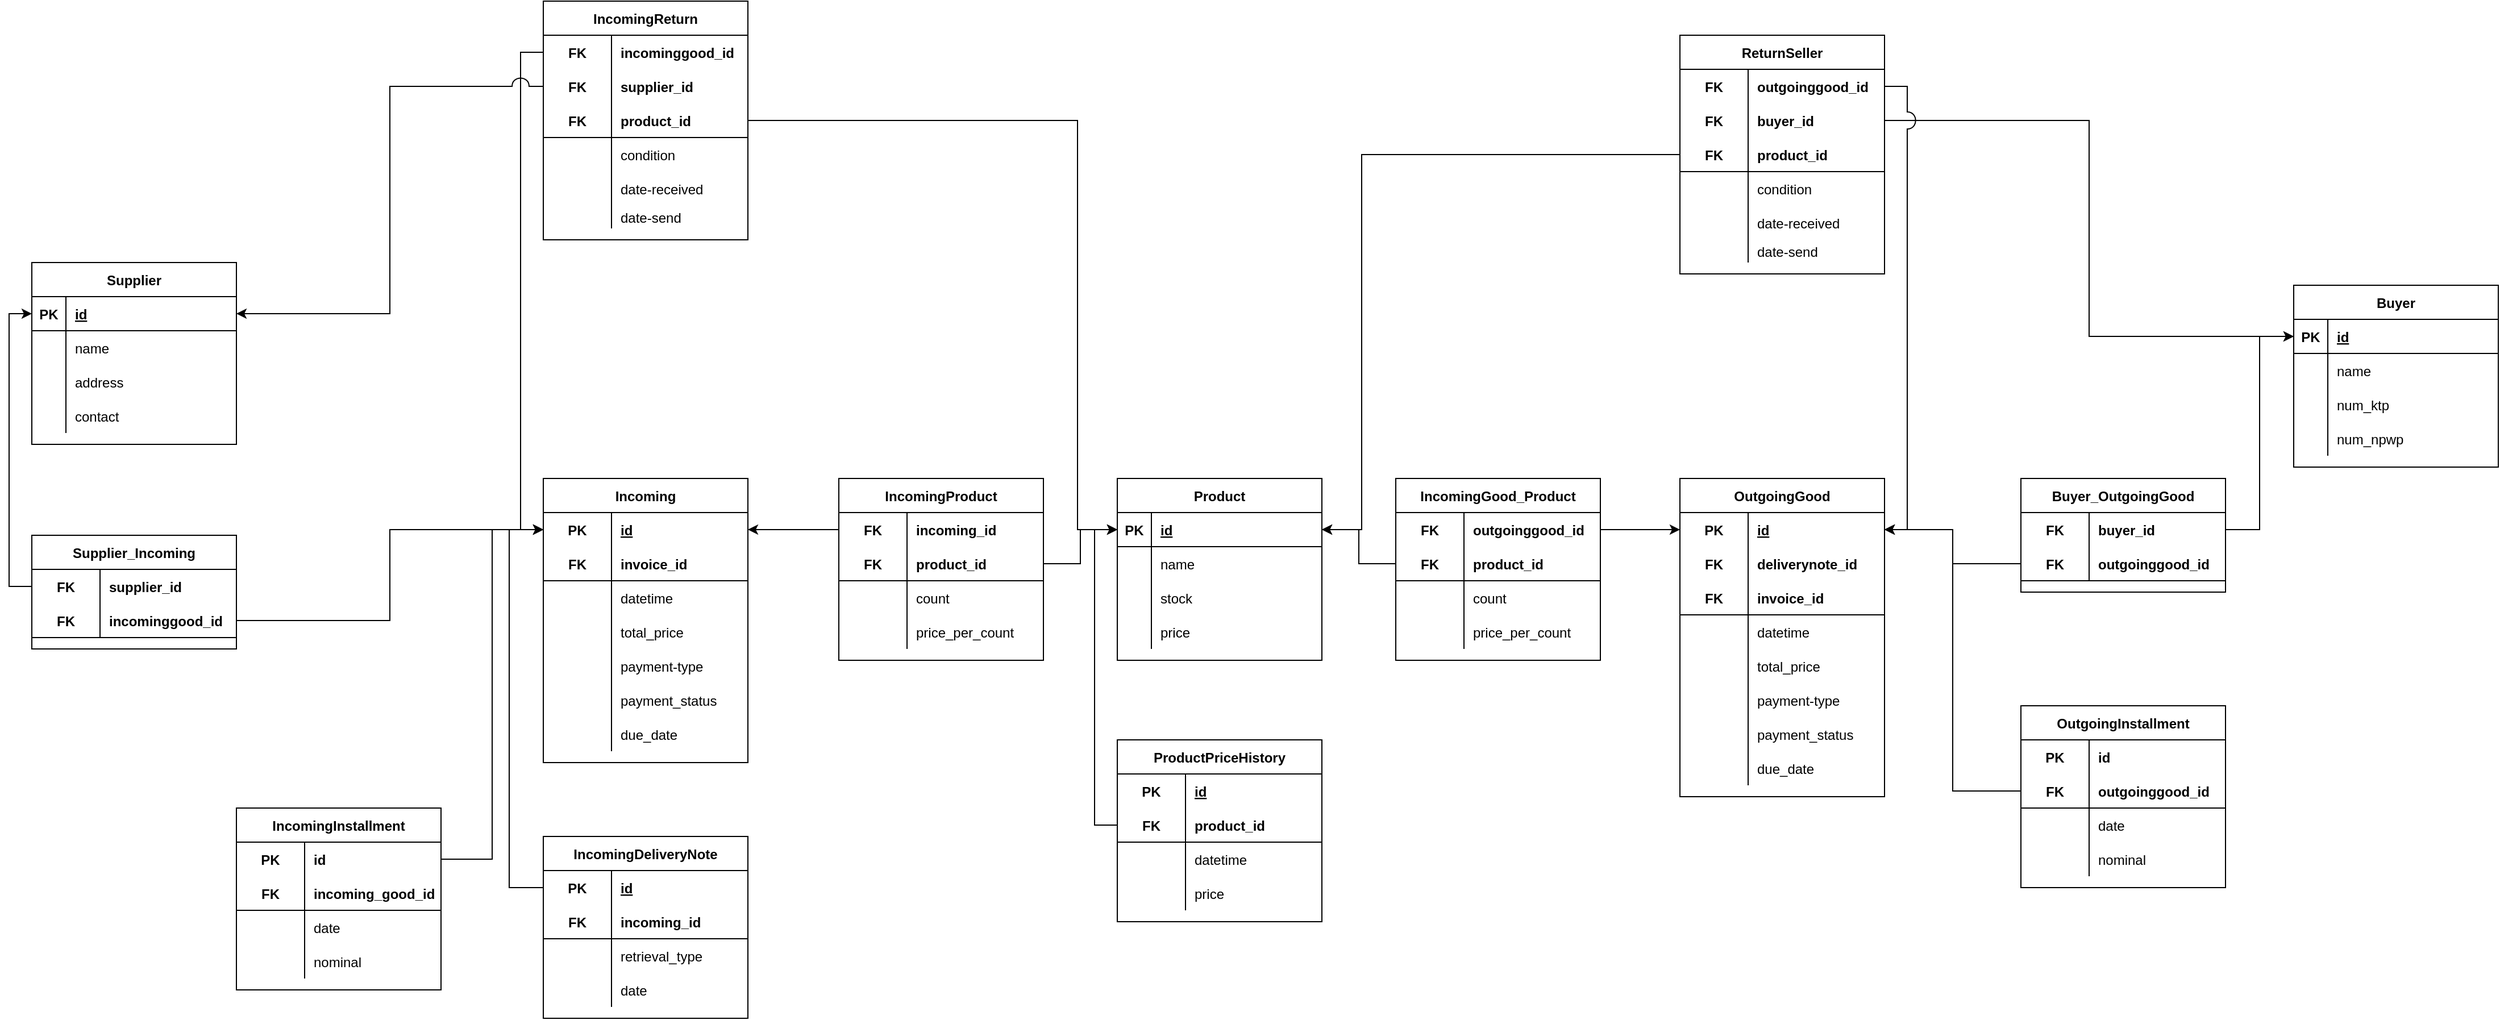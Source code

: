 <mxfile version="14.5.1" type="device"><diagram id="TPTnVczX9svEDIPojCgB" name="Page-1"><mxGraphModel dx="2055" dy="1844" grid="1" gridSize="10" guides="1" tooltips="1" connect="1" arrows="1" fold="1" page="1" pageScale="1" pageWidth="850" pageHeight="1100" math="0" shadow="0"><root><mxCell id="0"/><mxCell id="1" parent="0"/><mxCell id="kRLRXWzVaualntey1gEg-1" value="Product" style="shape=table;startSize=30;container=1;collapsible=1;childLayout=tableLayout;fixedRows=1;rowLines=0;fontStyle=1;align=center;resizeLast=1;" parent="1" vertex="1"><mxGeometry x="335" y="280" width="180" height="160" as="geometry"/></mxCell><mxCell id="kRLRXWzVaualntey1gEg-2" value="" style="shape=partialRectangle;collapsible=0;dropTarget=0;pointerEvents=0;fillColor=none;top=0;left=0;bottom=1;right=0;points=[[0,0.5],[1,0.5]];portConstraint=eastwest;" parent="kRLRXWzVaualntey1gEg-1" vertex="1"><mxGeometry y="30" width="180" height="30" as="geometry"/></mxCell><mxCell id="kRLRXWzVaualntey1gEg-3" value="PK" style="shape=partialRectangle;connectable=0;fillColor=none;top=0;left=0;bottom=0;right=0;fontStyle=1;overflow=hidden;" parent="kRLRXWzVaualntey1gEg-2" vertex="1"><mxGeometry width="30" height="30" as="geometry"/></mxCell><mxCell id="kRLRXWzVaualntey1gEg-4" value="id" style="shape=partialRectangle;connectable=0;fillColor=none;top=0;left=0;bottom=0;right=0;align=left;spacingLeft=6;fontStyle=5;overflow=hidden;" parent="kRLRXWzVaualntey1gEg-2" vertex="1"><mxGeometry x="30" width="150" height="30" as="geometry"/></mxCell><mxCell id="kRLRXWzVaualntey1gEg-5" value="" style="shape=partialRectangle;collapsible=0;dropTarget=0;pointerEvents=0;fillColor=none;top=0;left=0;bottom=0;right=0;points=[[0,0.5],[1,0.5]];portConstraint=eastwest;" parent="kRLRXWzVaualntey1gEg-1" vertex="1"><mxGeometry y="60" width="180" height="30" as="geometry"/></mxCell><mxCell id="kRLRXWzVaualntey1gEg-6" value="" style="shape=partialRectangle;connectable=0;fillColor=none;top=0;left=0;bottom=0;right=0;editable=1;overflow=hidden;" parent="kRLRXWzVaualntey1gEg-5" vertex="1"><mxGeometry width="30" height="30" as="geometry"/></mxCell><mxCell id="kRLRXWzVaualntey1gEg-7" value="name" style="shape=partialRectangle;connectable=0;fillColor=none;top=0;left=0;bottom=0;right=0;align=left;spacingLeft=6;overflow=hidden;" parent="kRLRXWzVaualntey1gEg-5" vertex="1"><mxGeometry x="30" width="150" height="30" as="geometry"/></mxCell><mxCell id="kRLRXWzVaualntey1gEg-8" value="" style="shape=partialRectangle;collapsible=0;dropTarget=0;pointerEvents=0;fillColor=none;top=0;left=0;bottom=0;right=0;points=[[0,0.5],[1,0.5]];portConstraint=eastwest;" parent="kRLRXWzVaualntey1gEg-1" vertex="1"><mxGeometry y="90" width="180" height="30" as="geometry"/></mxCell><mxCell id="kRLRXWzVaualntey1gEg-9" value="" style="shape=partialRectangle;connectable=0;fillColor=none;top=0;left=0;bottom=0;right=0;editable=1;overflow=hidden;" parent="kRLRXWzVaualntey1gEg-8" vertex="1"><mxGeometry width="30" height="30" as="geometry"/></mxCell><mxCell id="kRLRXWzVaualntey1gEg-10" value="stock" style="shape=partialRectangle;connectable=0;fillColor=none;top=0;left=0;bottom=0;right=0;align=left;spacingLeft=6;overflow=hidden;" parent="kRLRXWzVaualntey1gEg-8" vertex="1"><mxGeometry x="30" width="150" height="30" as="geometry"/></mxCell><mxCell id="kRLRXWzVaualntey1gEg-11" value="" style="shape=partialRectangle;collapsible=0;dropTarget=0;pointerEvents=0;fillColor=none;top=0;left=0;bottom=0;right=0;points=[[0,0.5],[1,0.5]];portConstraint=eastwest;" parent="kRLRXWzVaualntey1gEg-1" vertex="1"><mxGeometry y="120" width="180" height="30" as="geometry"/></mxCell><mxCell id="kRLRXWzVaualntey1gEg-12" value="" style="shape=partialRectangle;connectable=0;fillColor=none;top=0;left=0;bottom=0;right=0;editable=1;overflow=hidden;" parent="kRLRXWzVaualntey1gEg-11" vertex="1"><mxGeometry width="30" height="30" as="geometry"/></mxCell><mxCell id="kRLRXWzVaualntey1gEg-13" value="price" style="shape=partialRectangle;connectable=0;fillColor=none;top=0;left=0;bottom=0;right=0;align=left;spacingLeft=6;overflow=hidden;" parent="kRLRXWzVaualntey1gEg-11" vertex="1"><mxGeometry x="30" width="150" height="30" as="geometry"/></mxCell><mxCell id="kRLRXWzVaualntey1gEg-79" value="Incoming" style="shape=table;startSize=30;container=1;collapsible=1;childLayout=tableLayout;fixedRows=1;rowLines=0;fontStyle=1;align=center;resizeLast=1;" parent="1" vertex="1"><mxGeometry x="-170" y="280" width="180" height="250" as="geometry"/></mxCell><mxCell id="kRLRXWzVaualntey1gEg-80" value="" style="shape=partialRectangle;collapsible=0;dropTarget=0;pointerEvents=0;fillColor=none;top=0;left=0;bottom=0;right=0;points=[[0,0.5],[1,0.5]];portConstraint=eastwest;" parent="kRLRXWzVaualntey1gEg-79" vertex="1"><mxGeometry y="30" width="180" height="30" as="geometry"/></mxCell><mxCell id="kRLRXWzVaualntey1gEg-81" value="PK" style="shape=partialRectangle;connectable=0;fillColor=none;top=0;left=0;bottom=0;right=0;fontStyle=1;overflow=hidden;" parent="kRLRXWzVaualntey1gEg-80" vertex="1"><mxGeometry width="60" height="30" as="geometry"/></mxCell><mxCell id="kRLRXWzVaualntey1gEg-82" value="id" style="shape=partialRectangle;connectable=0;fillColor=none;top=0;left=0;bottom=0;right=0;align=left;spacingLeft=6;fontStyle=5;overflow=hidden;" parent="kRLRXWzVaualntey1gEg-80" vertex="1"><mxGeometry x="60" width="120" height="30" as="geometry"/></mxCell><mxCell id="kRLRXWzVaualntey1gEg-83" value="" style="shape=partialRectangle;collapsible=0;dropTarget=0;pointerEvents=0;fillColor=none;top=0;left=0;bottom=1;right=0;points=[[0,0.5],[1,0.5]];portConstraint=eastwest;" parent="kRLRXWzVaualntey1gEg-79" vertex="1"><mxGeometry y="60" width="180" height="30" as="geometry"/></mxCell><mxCell id="kRLRXWzVaualntey1gEg-84" value="FK" style="shape=partialRectangle;connectable=0;fillColor=none;top=0;left=0;bottom=0;right=0;fontStyle=1;overflow=hidden;" parent="kRLRXWzVaualntey1gEg-83" vertex="1"><mxGeometry width="60" height="30" as="geometry"/></mxCell><mxCell id="kRLRXWzVaualntey1gEg-85" value="invoice_id" style="shape=partialRectangle;connectable=0;fillColor=none;top=0;left=0;bottom=0;right=0;align=left;spacingLeft=6;fontStyle=1;overflow=hidden;" parent="kRLRXWzVaualntey1gEg-83" vertex="1"><mxGeometry x="60" width="120" height="30" as="geometry"/></mxCell><mxCell id="kRLRXWzVaualntey1gEg-86" value="" style="shape=partialRectangle;collapsible=0;dropTarget=0;pointerEvents=0;fillColor=none;top=0;left=0;bottom=0;right=0;points=[[0,0.5],[1,0.5]];portConstraint=eastwest;" parent="kRLRXWzVaualntey1gEg-79" vertex="1"><mxGeometry y="90" width="180" height="30" as="geometry"/></mxCell><mxCell id="kRLRXWzVaualntey1gEg-87" value="" style="shape=partialRectangle;connectable=0;fillColor=none;top=0;left=0;bottom=0;right=0;editable=1;overflow=hidden;" parent="kRLRXWzVaualntey1gEg-86" vertex="1"><mxGeometry width="60" height="30" as="geometry"/></mxCell><mxCell id="kRLRXWzVaualntey1gEg-88" value="datetime" style="shape=partialRectangle;connectable=0;fillColor=none;top=0;left=0;bottom=0;right=0;align=left;spacingLeft=6;overflow=hidden;" parent="kRLRXWzVaualntey1gEg-86" vertex="1"><mxGeometry x="60" width="120" height="30" as="geometry"/></mxCell><mxCell id="kRLRXWzVaualntey1gEg-89" value="" style="shape=partialRectangle;collapsible=0;dropTarget=0;pointerEvents=0;fillColor=none;top=0;left=0;bottom=0;right=0;points=[[0,0.5],[1,0.5]];portConstraint=eastwest;" parent="kRLRXWzVaualntey1gEg-79" vertex="1"><mxGeometry y="120" width="180" height="30" as="geometry"/></mxCell><mxCell id="kRLRXWzVaualntey1gEg-90" value="" style="shape=partialRectangle;connectable=0;fillColor=none;top=0;left=0;bottom=0;right=0;editable=1;overflow=hidden;" parent="kRLRXWzVaualntey1gEg-89" vertex="1"><mxGeometry width="60" height="30" as="geometry"/></mxCell><mxCell id="kRLRXWzVaualntey1gEg-91" value="total_price" style="shape=partialRectangle;connectable=0;fillColor=none;top=0;left=0;bottom=0;right=0;align=left;spacingLeft=6;overflow=hidden;" parent="kRLRXWzVaualntey1gEg-89" vertex="1"><mxGeometry x="60" width="120" height="30" as="geometry"/></mxCell><mxCell id="kRLRXWzVaualntey1gEg-92" style="shape=partialRectangle;collapsible=0;dropTarget=0;pointerEvents=0;fillColor=none;top=0;left=0;bottom=0;right=0;points=[[0,0.5],[1,0.5]];portConstraint=eastwest;" parent="kRLRXWzVaualntey1gEg-79" vertex="1"><mxGeometry y="150" width="180" height="30" as="geometry"/></mxCell><mxCell id="kRLRXWzVaualntey1gEg-93" style="shape=partialRectangle;connectable=0;fillColor=none;top=0;left=0;bottom=0;right=0;editable=1;overflow=hidden;" parent="kRLRXWzVaualntey1gEg-92" vertex="1"><mxGeometry width="60" height="30" as="geometry"/></mxCell><mxCell id="kRLRXWzVaualntey1gEg-94" value="payment-type" style="shape=partialRectangle;connectable=0;fillColor=none;top=0;left=0;bottom=0;right=0;align=left;spacingLeft=6;overflow=hidden;" parent="kRLRXWzVaualntey1gEg-92" vertex="1"><mxGeometry x="60" width="120" height="30" as="geometry"/></mxCell><mxCell id="kRLRXWzVaualntey1gEg-335" style="shape=partialRectangle;collapsible=0;dropTarget=0;pointerEvents=0;fillColor=none;top=0;left=0;bottom=0;right=0;points=[[0,0.5],[1,0.5]];portConstraint=eastwest;" parent="kRLRXWzVaualntey1gEg-79" vertex="1"><mxGeometry y="180" width="180" height="30" as="geometry"/></mxCell><mxCell id="kRLRXWzVaualntey1gEg-336" style="shape=partialRectangle;connectable=0;fillColor=none;top=0;left=0;bottom=0;right=0;editable=1;overflow=hidden;" parent="kRLRXWzVaualntey1gEg-335" vertex="1"><mxGeometry width="60" height="30" as="geometry"/></mxCell><mxCell id="kRLRXWzVaualntey1gEg-337" value="payment_status" style="shape=partialRectangle;connectable=0;fillColor=none;top=0;left=0;bottom=0;right=0;align=left;spacingLeft=6;overflow=hidden;" parent="kRLRXWzVaualntey1gEg-335" vertex="1"><mxGeometry x="60" width="120" height="30" as="geometry"/></mxCell><mxCell id="kRLRXWzVaualntey1gEg-332" style="shape=partialRectangle;collapsible=0;dropTarget=0;pointerEvents=0;fillColor=none;top=0;left=0;bottom=0;right=0;points=[[0,0.5],[1,0.5]];portConstraint=eastwest;" parent="kRLRXWzVaualntey1gEg-79" vertex="1"><mxGeometry y="210" width="180" height="30" as="geometry"/></mxCell><mxCell id="kRLRXWzVaualntey1gEg-333" style="shape=partialRectangle;connectable=0;fillColor=none;top=0;left=0;bottom=0;right=0;editable=1;overflow=hidden;" parent="kRLRXWzVaualntey1gEg-332" vertex="1"><mxGeometry width="60" height="30" as="geometry"/></mxCell><mxCell id="kRLRXWzVaualntey1gEg-334" value="due_date" style="shape=partialRectangle;connectable=0;fillColor=none;top=0;left=0;bottom=0;right=0;align=left;spacingLeft=6;overflow=hidden;" parent="kRLRXWzVaualntey1gEg-332" vertex="1"><mxGeometry x="60" width="120" height="30" as="geometry"/></mxCell><mxCell id="kRLRXWzVaualntey1gEg-153" value="Supplier" style="shape=table;startSize=30;container=1;collapsible=1;childLayout=tableLayout;fixedRows=1;rowLines=0;fontStyle=1;align=center;resizeLast=1;" parent="1" vertex="1"><mxGeometry x="-620" y="90" width="180" height="160" as="geometry"/></mxCell><mxCell id="kRLRXWzVaualntey1gEg-154" value="" style="shape=partialRectangle;collapsible=0;dropTarget=0;pointerEvents=0;fillColor=none;top=0;left=0;bottom=1;right=0;points=[[0,0.5],[1,0.5]];portConstraint=eastwest;" parent="kRLRXWzVaualntey1gEg-153" vertex="1"><mxGeometry y="30" width="180" height="30" as="geometry"/></mxCell><mxCell id="kRLRXWzVaualntey1gEg-155" value="PK" style="shape=partialRectangle;connectable=0;fillColor=none;top=0;left=0;bottom=0;right=0;fontStyle=1;overflow=hidden;" parent="kRLRXWzVaualntey1gEg-154" vertex="1"><mxGeometry width="30" height="30" as="geometry"/></mxCell><mxCell id="kRLRXWzVaualntey1gEg-156" value="id" style="shape=partialRectangle;connectable=0;fillColor=none;top=0;left=0;bottom=0;right=0;align=left;spacingLeft=6;fontStyle=5;overflow=hidden;" parent="kRLRXWzVaualntey1gEg-154" vertex="1"><mxGeometry x="30" width="150" height="30" as="geometry"/></mxCell><mxCell id="kRLRXWzVaualntey1gEg-157" value="" style="shape=partialRectangle;collapsible=0;dropTarget=0;pointerEvents=0;fillColor=none;top=0;left=0;bottom=0;right=0;points=[[0,0.5],[1,0.5]];portConstraint=eastwest;" parent="kRLRXWzVaualntey1gEg-153" vertex="1"><mxGeometry y="60" width="180" height="30" as="geometry"/></mxCell><mxCell id="kRLRXWzVaualntey1gEg-158" value="" style="shape=partialRectangle;connectable=0;fillColor=none;top=0;left=0;bottom=0;right=0;editable=1;overflow=hidden;" parent="kRLRXWzVaualntey1gEg-157" vertex="1"><mxGeometry width="30" height="30" as="geometry"/></mxCell><mxCell id="kRLRXWzVaualntey1gEg-159" value="name" style="shape=partialRectangle;connectable=0;fillColor=none;top=0;left=0;bottom=0;right=0;align=left;spacingLeft=6;overflow=hidden;" parent="kRLRXWzVaualntey1gEg-157" vertex="1"><mxGeometry x="30" width="150" height="30" as="geometry"/></mxCell><mxCell id="kRLRXWzVaualntey1gEg-160" value="" style="shape=partialRectangle;collapsible=0;dropTarget=0;pointerEvents=0;fillColor=none;top=0;left=0;bottom=0;right=0;points=[[0,0.5],[1,0.5]];portConstraint=eastwest;" parent="kRLRXWzVaualntey1gEg-153" vertex="1"><mxGeometry y="90" width="180" height="30" as="geometry"/></mxCell><mxCell id="kRLRXWzVaualntey1gEg-161" value="" style="shape=partialRectangle;connectable=0;fillColor=none;top=0;left=0;bottom=0;right=0;editable=1;overflow=hidden;" parent="kRLRXWzVaualntey1gEg-160" vertex="1"><mxGeometry width="30" height="30" as="geometry"/></mxCell><mxCell id="kRLRXWzVaualntey1gEg-162" value="address" style="shape=partialRectangle;connectable=0;fillColor=none;top=0;left=0;bottom=0;right=0;align=left;spacingLeft=6;overflow=hidden;" parent="kRLRXWzVaualntey1gEg-160" vertex="1"><mxGeometry x="30" width="150" height="30" as="geometry"/></mxCell><mxCell id="kRLRXWzVaualntey1gEg-163" value="" style="shape=partialRectangle;collapsible=0;dropTarget=0;pointerEvents=0;fillColor=none;top=0;left=0;bottom=0;right=0;points=[[0,0.5],[1,0.5]];portConstraint=eastwest;" parent="kRLRXWzVaualntey1gEg-153" vertex="1"><mxGeometry y="120" width="180" height="30" as="geometry"/></mxCell><mxCell id="kRLRXWzVaualntey1gEg-164" value="" style="shape=partialRectangle;connectable=0;fillColor=none;top=0;left=0;bottom=0;right=0;editable=1;overflow=hidden;" parent="kRLRXWzVaualntey1gEg-163" vertex="1"><mxGeometry width="30" height="30" as="geometry"/></mxCell><mxCell id="kRLRXWzVaualntey1gEg-165" value="contact" style="shape=partialRectangle;connectable=0;fillColor=none;top=0;left=0;bottom=0;right=0;align=left;spacingLeft=6;overflow=hidden;" parent="kRLRXWzVaualntey1gEg-163" vertex="1"><mxGeometry x="30" width="150" height="30" as="geometry"/></mxCell><mxCell id="kRLRXWzVaualntey1gEg-166" value="Supplier_Incoming" style="shape=table;startSize=30;container=1;collapsible=1;childLayout=tableLayout;fixedRows=1;rowLines=0;fontStyle=1;align=center;resizeLast=1;" parent="1" vertex="1"><mxGeometry x="-620" y="330" width="180" height="100" as="geometry"/></mxCell><mxCell id="kRLRXWzVaualntey1gEg-167" value="" style="shape=partialRectangle;collapsible=0;dropTarget=0;pointerEvents=0;fillColor=none;top=0;left=0;bottom=0;right=0;points=[[0,0.5],[1,0.5]];portConstraint=eastwest;" parent="kRLRXWzVaualntey1gEg-166" vertex="1"><mxGeometry y="30" width="180" height="30" as="geometry"/></mxCell><mxCell id="kRLRXWzVaualntey1gEg-168" value="FK" style="shape=partialRectangle;connectable=0;fillColor=none;top=0;left=0;bottom=0;right=0;fontStyle=1;overflow=hidden;" parent="kRLRXWzVaualntey1gEg-167" vertex="1"><mxGeometry width="60" height="30" as="geometry"/></mxCell><mxCell id="kRLRXWzVaualntey1gEg-169" value="supplier_id" style="shape=partialRectangle;connectable=0;fillColor=none;top=0;left=0;bottom=0;right=0;align=left;spacingLeft=6;fontStyle=1;overflow=hidden;" parent="kRLRXWzVaualntey1gEg-167" vertex="1"><mxGeometry x="60" width="120" height="30" as="geometry"/></mxCell><mxCell id="kRLRXWzVaualntey1gEg-170" value="" style="shape=partialRectangle;collapsible=0;dropTarget=0;pointerEvents=0;fillColor=none;top=0;left=0;bottom=1;right=0;points=[[0,0.5],[1,0.5]];portConstraint=eastwest;" parent="kRLRXWzVaualntey1gEg-166" vertex="1"><mxGeometry y="60" width="180" height="30" as="geometry"/></mxCell><mxCell id="kRLRXWzVaualntey1gEg-171" value="FK" style="shape=partialRectangle;connectable=0;fillColor=none;top=0;left=0;bottom=0;right=0;fontStyle=1;overflow=hidden;" parent="kRLRXWzVaualntey1gEg-170" vertex="1"><mxGeometry width="60" height="30" as="geometry"/></mxCell><mxCell id="kRLRXWzVaualntey1gEg-172" value="incominggood_id" style="shape=partialRectangle;connectable=0;fillColor=none;top=0;left=0;bottom=0;right=0;align=left;spacingLeft=6;fontStyle=1;overflow=hidden;" parent="kRLRXWzVaualntey1gEg-170" vertex="1"><mxGeometry x="60" width="120" height="30" as="geometry"/></mxCell><mxCell id="kRLRXWzVaualntey1gEg-179" style="edgeStyle=orthogonalEdgeStyle;rounded=0;jumpStyle=arc;jumpSize=15;orthogonalLoop=1;jettySize=auto;html=1;entryX=0;entryY=0.5;entryDx=0;entryDy=0;" parent="1" source="kRLRXWzVaualntey1gEg-167" target="kRLRXWzVaualntey1gEg-154" edge="1"><mxGeometry relative="1" as="geometry"/></mxCell><mxCell id="kRLRXWzVaualntey1gEg-181" style="edgeStyle=orthogonalEdgeStyle;rounded=0;jumpStyle=arc;jumpSize=15;orthogonalLoop=1;jettySize=auto;html=1;entryX=0;entryY=0.5;entryDx=0;entryDy=0;" parent="1" source="kRLRXWzVaualntey1gEg-170" target="kRLRXWzVaualntey1gEg-80" edge="1"><mxGeometry relative="1" as="geometry"/></mxCell><mxCell id="kRLRXWzVaualntey1gEg-182" value="IncomingReturn" style="shape=table;startSize=30;container=1;collapsible=1;childLayout=tableLayout;fixedRows=1;rowLines=0;fontStyle=1;align=center;resizeLast=1;" parent="1" vertex="1"><mxGeometry x="-170" y="-140" width="180" height="210" as="geometry"/></mxCell><mxCell id="kRLRXWzVaualntey1gEg-183" value="" style="shape=partialRectangle;collapsible=0;dropTarget=0;pointerEvents=0;fillColor=none;top=0;left=0;bottom=0;right=0;points=[[0,0.5],[1,0.5]];portConstraint=eastwest;" parent="kRLRXWzVaualntey1gEg-182" vertex="1"><mxGeometry y="30" width="180" height="30" as="geometry"/></mxCell><mxCell id="kRLRXWzVaualntey1gEg-184" value="FK" style="shape=partialRectangle;connectable=0;fillColor=none;top=0;left=0;bottom=0;right=0;fontStyle=1;overflow=hidden;" parent="kRLRXWzVaualntey1gEg-183" vertex="1"><mxGeometry width="60" height="30" as="geometry"/></mxCell><mxCell id="kRLRXWzVaualntey1gEg-185" value="incominggood_id" style="shape=partialRectangle;connectable=0;fillColor=none;top=0;left=0;bottom=0;right=0;align=left;spacingLeft=6;fontStyle=1;overflow=hidden;" parent="kRLRXWzVaualntey1gEg-183" vertex="1"><mxGeometry x="60" width="120" height="30" as="geometry"/></mxCell><mxCell id="kRLRXWzVaualntey1gEg-198" style="shape=partialRectangle;collapsible=0;dropTarget=0;pointerEvents=0;fillColor=none;top=0;left=0;bottom=0;right=0;points=[[0,0.5],[1,0.5]];portConstraint=eastwest;" parent="kRLRXWzVaualntey1gEg-182" vertex="1"><mxGeometry y="60" width="180" height="30" as="geometry"/></mxCell><mxCell id="kRLRXWzVaualntey1gEg-199" value="FK" style="shape=partialRectangle;connectable=0;fillColor=none;top=0;left=0;bottom=0;right=0;fontStyle=1;overflow=hidden;" parent="kRLRXWzVaualntey1gEg-198" vertex="1"><mxGeometry width="60" height="30" as="geometry"/></mxCell><mxCell id="kRLRXWzVaualntey1gEg-200" value="supplier_id" style="shape=partialRectangle;connectable=0;fillColor=none;top=0;left=0;bottom=0;right=0;align=left;spacingLeft=6;fontStyle=1;overflow=hidden;" parent="kRLRXWzVaualntey1gEg-198" vertex="1"><mxGeometry x="60" width="120" height="30" as="geometry"/></mxCell><mxCell id="kRLRXWzVaualntey1gEg-186" value="" style="shape=partialRectangle;collapsible=0;dropTarget=0;pointerEvents=0;fillColor=none;top=0;left=0;bottom=1;right=0;points=[[0,0.5],[1,0.5]];portConstraint=eastwest;" parent="kRLRXWzVaualntey1gEg-182" vertex="1"><mxGeometry y="90" width="180" height="30" as="geometry"/></mxCell><mxCell id="kRLRXWzVaualntey1gEg-187" value="FK" style="shape=partialRectangle;connectable=0;fillColor=none;top=0;left=0;bottom=0;right=0;fontStyle=1;overflow=hidden;" parent="kRLRXWzVaualntey1gEg-186" vertex="1"><mxGeometry width="60" height="30" as="geometry"/></mxCell><mxCell id="kRLRXWzVaualntey1gEg-188" value="product_id" style="shape=partialRectangle;connectable=0;fillColor=none;top=0;left=0;bottom=0;right=0;align=left;spacingLeft=6;fontStyle=1;overflow=hidden;" parent="kRLRXWzVaualntey1gEg-186" vertex="1"><mxGeometry x="60" width="120" height="30" as="geometry"/></mxCell><mxCell id="kRLRXWzVaualntey1gEg-189" value="" style="shape=partialRectangle;collapsible=0;dropTarget=0;pointerEvents=0;fillColor=none;top=0;left=0;bottom=0;right=0;points=[[0,0.5],[1,0.5]];portConstraint=eastwest;" parent="kRLRXWzVaualntey1gEg-182" vertex="1"><mxGeometry y="120" width="180" height="30" as="geometry"/></mxCell><mxCell id="kRLRXWzVaualntey1gEg-190" value="" style="shape=partialRectangle;connectable=0;fillColor=none;top=0;left=0;bottom=0;right=0;editable=1;overflow=hidden;" parent="kRLRXWzVaualntey1gEg-189" vertex="1"><mxGeometry width="60" height="30" as="geometry"/></mxCell><mxCell id="kRLRXWzVaualntey1gEg-191" value="condition" style="shape=partialRectangle;connectable=0;fillColor=none;top=0;left=0;bottom=0;right=0;align=left;spacingLeft=6;overflow=hidden;" parent="kRLRXWzVaualntey1gEg-189" vertex="1"><mxGeometry x="60" width="120" height="30" as="geometry"/></mxCell><mxCell id="kRLRXWzVaualntey1gEg-192" value="" style="shape=partialRectangle;collapsible=0;dropTarget=0;pointerEvents=0;fillColor=none;top=0;left=0;bottom=0;right=0;points=[[0,0.5],[1,0.5]];portConstraint=eastwest;" parent="kRLRXWzVaualntey1gEg-182" vertex="1"><mxGeometry y="150" width="180" height="30" as="geometry"/></mxCell><mxCell id="kRLRXWzVaualntey1gEg-193" value="" style="shape=partialRectangle;connectable=0;fillColor=none;top=0;left=0;bottom=0;right=0;editable=1;overflow=hidden;" parent="kRLRXWzVaualntey1gEg-192" vertex="1"><mxGeometry width="60" height="30" as="geometry"/></mxCell><mxCell id="kRLRXWzVaualntey1gEg-194" value="date-received" style="shape=partialRectangle;connectable=0;fillColor=none;top=0;left=0;bottom=0;right=0;align=left;spacingLeft=6;overflow=hidden;" parent="kRLRXWzVaualntey1gEg-192" vertex="1"><mxGeometry x="60" width="120" height="30" as="geometry"/></mxCell><mxCell id="kRLRXWzVaualntey1gEg-195" style="shape=partialRectangle;collapsible=0;dropTarget=0;pointerEvents=0;fillColor=none;top=0;left=0;bottom=0;right=0;points=[[0,0.5],[1,0.5]];portConstraint=eastwest;" parent="kRLRXWzVaualntey1gEg-182" vertex="1"><mxGeometry y="180" width="180" height="20" as="geometry"/></mxCell><mxCell id="kRLRXWzVaualntey1gEg-196" style="shape=partialRectangle;connectable=0;fillColor=none;top=0;left=0;bottom=0;right=0;editable=1;overflow=hidden;" parent="kRLRXWzVaualntey1gEg-195" vertex="1"><mxGeometry width="60" height="20" as="geometry"/></mxCell><mxCell id="kRLRXWzVaualntey1gEg-197" value="date-send" style="shape=partialRectangle;connectable=0;fillColor=none;top=0;left=0;bottom=0;right=0;align=left;spacingLeft=6;overflow=hidden;" parent="kRLRXWzVaualntey1gEg-195" vertex="1"><mxGeometry x="60" width="120" height="20" as="geometry"/></mxCell><mxCell id="kRLRXWzVaualntey1gEg-201" style="edgeStyle=orthogonalEdgeStyle;rounded=0;jumpStyle=arc;jumpSize=15;orthogonalLoop=1;jettySize=auto;html=1;entryX=0;entryY=0.5;entryDx=0;entryDy=0;" parent="1" source="kRLRXWzVaualntey1gEg-183" target="kRLRXWzVaualntey1gEg-80" edge="1"><mxGeometry relative="1" as="geometry"><Array as="points"><mxPoint x="-190" y="-95.0"/><mxPoint x="-190" y="325"/></Array></mxGeometry></mxCell><mxCell id="kRLRXWzVaualntey1gEg-202" style="edgeStyle=orthogonalEdgeStyle;rounded=0;jumpStyle=arc;jumpSize=15;orthogonalLoop=1;jettySize=auto;html=1;entryX=1;entryY=0.5;entryDx=0;entryDy=0;" parent="1" source="kRLRXWzVaualntey1gEg-198" target="kRLRXWzVaualntey1gEg-154" edge="1"><mxGeometry relative="1" as="geometry"/></mxCell><mxCell id="kRLRXWzVaualntey1gEg-203" style="edgeStyle=orthogonalEdgeStyle;rounded=0;jumpStyle=arc;jumpSize=15;orthogonalLoop=1;jettySize=auto;html=1;entryX=0;entryY=0.5;entryDx=0;entryDy=0;" parent="1" source="kRLRXWzVaualntey1gEg-186" target="kRLRXWzVaualntey1gEg-2" edge="1"><mxGeometry relative="1" as="geometry"><Array as="points"><mxPoint x="300" y="-35"/><mxPoint x="300" y="325"/></Array></mxGeometry></mxCell><mxCell id="kRLRXWzVaualntey1gEg-207" value="IncomingProduct" style="shape=table;startSize=30;container=1;collapsible=1;childLayout=tableLayout;fixedRows=1;rowLines=0;fontStyle=1;align=center;resizeLast=1;" parent="1" vertex="1"><mxGeometry x="90" y="280" width="180" height="160" as="geometry"/></mxCell><mxCell id="kRLRXWzVaualntey1gEg-208" value="" style="shape=partialRectangle;collapsible=0;dropTarget=0;pointerEvents=0;fillColor=none;top=0;left=0;bottom=0;right=0;points=[[0,0.5],[1,0.5]];portConstraint=eastwest;" parent="kRLRXWzVaualntey1gEg-207" vertex="1"><mxGeometry y="30" width="180" height="30" as="geometry"/></mxCell><mxCell id="kRLRXWzVaualntey1gEg-209" value="FK" style="shape=partialRectangle;connectable=0;fillColor=none;top=0;left=0;bottom=0;right=0;fontStyle=1;overflow=hidden;" parent="kRLRXWzVaualntey1gEg-208" vertex="1"><mxGeometry width="60" height="30" as="geometry"/></mxCell><mxCell id="kRLRXWzVaualntey1gEg-210" value="incoming_id" style="shape=partialRectangle;connectable=0;fillColor=none;top=0;left=0;bottom=0;right=0;align=left;spacingLeft=6;fontStyle=1;overflow=hidden;" parent="kRLRXWzVaualntey1gEg-208" vertex="1"><mxGeometry x="60" width="120" height="30" as="geometry"/></mxCell><mxCell id="kRLRXWzVaualntey1gEg-211" value="" style="shape=partialRectangle;collapsible=0;dropTarget=0;pointerEvents=0;fillColor=none;top=0;left=0;bottom=1;right=0;points=[[0,0.5],[1,0.5]];portConstraint=eastwest;" parent="kRLRXWzVaualntey1gEg-207" vertex="1"><mxGeometry y="60" width="180" height="30" as="geometry"/></mxCell><mxCell id="kRLRXWzVaualntey1gEg-212" value="FK" style="shape=partialRectangle;connectable=0;fillColor=none;top=0;left=0;bottom=0;right=0;fontStyle=1;overflow=hidden;" parent="kRLRXWzVaualntey1gEg-211" vertex="1"><mxGeometry width="60" height="30" as="geometry"/></mxCell><mxCell id="kRLRXWzVaualntey1gEg-213" value="product_id" style="shape=partialRectangle;connectable=0;fillColor=none;top=0;left=0;bottom=0;right=0;align=left;spacingLeft=6;fontStyle=1;overflow=hidden;" parent="kRLRXWzVaualntey1gEg-211" vertex="1"><mxGeometry x="60" width="120" height="30" as="geometry"/></mxCell><mxCell id="kRLRXWzVaualntey1gEg-214" value="" style="shape=partialRectangle;collapsible=0;dropTarget=0;pointerEvents=0;fillColor=none;top=0;left=0;bottom=0;right=0;points=[[0,0.5],[1,0.5]];portConstraint=eastwest;" parent="kRLRXWzVaualntey1gEg-207" vertex="1"><mxGeometry y="90" width="180" height="30" as="geometry"/></mxCell><mxCell id="kRLRXWzVaualntey1gEg-215" value="" style="shape=partialRectangle;connectable=0;fillColor=none;top=0;left=0;bottom=0;right=0;editable=1;overflow=hidden;" parent="kRLRXWzVaualntey1gEg-214" vertex="1"><mxGeometry width="60" height="30" as="geometry"/></mxCell><mxCell id="kRLRXWzVaualntey1gEg-216" value="count" style="shape=partialRectangle;connectable=0;fillColor=none;top=0;left=0;bottom=0;right=0;align=left;spacingLeft=6;overflow=hidden;" parent="kRLRXWzVaualntey1gEg-214" vertex="1"><mxGeometry x="60" width="120" height="30" as="geometry"/></mxCell><mxCell id="kRLRXWzVaualntey1gEg-217" value="" style="shape=partialRectangle;collapsible=0;dropTarget=0;pointerEvents=0;fillColor=none;top=0;left=0;bottom=0;right=0;points=[[0,0.5],[1,0.5]];portConstraint=eastwest;" parent="kRLRXWzVaualntey1gEg-207" vertex="1"><mxGeometry y="120" width="180" height="30" as="geometry"/></mxCell><mxCell id="kRLRXWzVaualntey1gEg-218" value="" style="shape=partialRectangle;connectable=0;fillColor=none;top=0;left=0;bottom=0;right=0;editable=1;overflow=hidden;" parent="kRLRXWzVaualntey1gEg-217" vertex="1"><mxGeometry width="60" height="30" as="geometry"/></mxCell><mxCell id="kRLRXWzVaualntey1gEg-219" value="price_per_count" style="shape=partialRectangle;connectable=0;fillColor=none;top=0;left=0;bottom=0;right=0;align=left;spacingLeft=6;overflow=hidden;" parent="kRLRXWzVaualntey1gEg-217" vertex="1"><mxGeometry x="60" width="120" height="30" as="geometry"/></mxCell><mxCell id="kRLRXWzVaualntey1gEg-220" style="edgeStyle=orthogonalEdgeStyle;rounded=0;jumpStyle=arc;jumpSize=15;orthogonalLoop=1;jettySize=auto;html=1;entryX=1;entryY=0.5;entryDx=0;entryDy=0;" parent="1" source="kRLRXWzVaualntey1gEg-208" target="kRLRXWzVaualntey1gEg-80" edge="1"><mxGeometry relative="1" as="geometry"/></mxCell><mxCell id="kRLRXWzVaualntey1gEg-221" style="edgeStyle=orthogonalEdgeStyle;rounded=0;jumpStyle=arc;jumpSize=15;orthogonalLoop=1;jettySize=auto;html=1;entryX=0;entryY=0.5;entryDx=0;entryDy=0;" parent="1" source="kRLRXWzVaualntey1gEg-211" target="kRLRXWzVaualntey1gEg-2" edge="1"><mxGeometry relative="1" as="geometry"/></mxCell><mxCell id="kRLRXWzVaualntey1gEg-222" value="IncomingGood_Product" style="shape=table;startSize=30;container=1;collapsible=1;childLayout=tableLayout;fixedRows=1;rowLines=0;fontStyle=1;align=center;resizeLast=1;" parent="1" vertex="1"><mxGeometry x="580" y="280" width="180" height="160" as="geometry"/></mxCell><mxCell id="kRLRXWzVaualntey1gEg-223" value="" style="shape=partialRectangle;collapsible=0;dropTarget=0;pointerEvents=0;fillColor=none;top=0;left=0;bottom=0;right=0;points=[[0,0.5],[1,0.5]];portConstraint=eastwest;" parent="kRLRXWzVaualntey1gEg-222" vertex="1"><mxGeometry y="30" width="180" height="30" as="geometry"/></mxCell><mxCell id="kRLRXWzVaualntey1gEg-224" value="FK" style="shape=partialRectangle;connectable=0;fillColor=none;top=0;left=0;bottom=0;right=0;fontStyle=1;overflow=hidden;" parent="kRLRXWzVaualntey1gEg-223" vertex="1"><mxGeometry width="60" height="30" as="geometry"/></mxCell><mxCell id="kRLRXWzVaualntey1gEg-225" value="outgoinggood_id" style="shape=partialRectangle;connectable=0;fillColor=none;top=0;left=0;bottom=0;right=0;align=left;spacingLeft=6;fontStyle=1;overflow=hidden;" parent="kRLRXWzVaualntey1gEg-223" vertex="1"><mxGeometry x="60" width="120" height="30" as="geometry"/></mxCell><mxCell id="kRLRXWzVaualntey1gEg-226" value="" style="shape=partialRectangle;collapsible=0;dropTarget=0;pointerEvents=0;fillColor=none;top=0;left=0;bottom=1;right=0;points=[[0,0.5],[1,0.5]];portConstraint=eastwest;" parent="kRLRXWzVaualntey1gEg-222" vertex="1"><mxGeometry y="60" width="180" height="30" as="geometry"/></mxCell><mxCell id="kRLRXWzVaualntey1gEg-227" value="FK" style="shape=partialRectangle;connectable=0;fillColor=none;top=0;left=0;bottom=0;right=0;fontStyle=1;overflow=hidden;" parent="kRLRXWzVaualntey1gEg-226" vertex="1"><mxGeometry width="60" height="30" as="geometry"/></mxCell><mxCell id="kRLRXWzVaualntey1gEg-228" value="product_id" style="shape=partialRectangle;connectable=0;fillColor=none;top=0;left=0;bottom=0;right=0;align=left;spacingLeft=6;fontStyle=1;overflow=hidden;" parent="kRLRXWzVaualntey1gEg-226" vertex="1"><mxGeometry x="60" width="120" height="30" as="geometry"/></mxCell><mxCell id="kRLRXWzVaualntey1gEg-229" value="" style="shape=partialRectangle;collapsible=0;dropTarget=0;pointerEvents=0;fillColor=none;top=0;left=0;bottom=0;right=0;points=[[0,0.5],[1,0.5]];portConstraint=eastwest;" parent="kRLRXWzVaualntey1gEg-222" vertex="1"><mxGeometry y="90" width="180" height="30" as="geometry"/></mxCell><mxCell id="kRLRXWzVaualntey1gEg-230" value="" style="shape=partialRectangle;connectable=0;fillColor=none;top=0;left=0;bottom=0;right=0;editable=1;overflow=hidden;" parent="kRLRXWzVaualntey1gEg-229" vertex="1"><mxGeometry width="60" height="30" as="geometry"/></mxCell><mxCell id="kRLRXWzVaualntey1gEg-231" value="count" style="shape=partialRectangle;connectable=0;fillColor=none;top=0;left=0;bottom=0;right=0;align=left;spacingLeft=6;overflow=hidden;" parent="kRLRXWzVaualntey1gEg-229" vertex="1"><mxGeometry x="60" width="120" height="30" as="geometry"/></mxCell><mxCell id="kRLRXWzVaualntey1gEg-232" value="" style="shape=partialRectangle;collapsible=0;dropTarget=0;pointerEvents=0;fillColor=none;top=0;left=0;bottom=0;right=0;points=[[0,0.5],[1,0.5]];portConstraint=eastwest;" parent="kRLRXWzVaualntey1gEg-222" vertex="1"><mxGeometry y="120" width="180" height="30" as="geometry"/></mxCell><mxCell id="kRLRXWzVaualntey1gEg-233" value="" style="shape=partialRectangle;connectable=0;fillColor=none;top=0;left=0;bottom=0;right=0;editable=1;overflow=hidden;" parent="kRLRXWzVaualntey1gEg-232" vertex="1"><mxGeometry width="60" height="30" as="geometry"/></mxCell><mxCell id="kRLRXWzVaualntey1gEg-234" value="price_per_count" style="shape=partialRectangle;connectable=0;fillColor=none;top=0;left=0;bottom=0;right=0;align=left;spacingLeft=6;overflow=hidden;" parent="kRLRXWzVaualntey1gEg-232" vertex="1"><mxGeometry x="60" width="120" height="30" as="geometry"/></mxCell><mxCell id="kRLRXWzVaualntey1gEg-235" style="edgeStyle=orthogonalEdgeStyle;rounded=0;jumpStyle=arc;jumpSize=15;orthogonalLoop=1;jettySize=auto;html=1;entryX=1;entryY=0.5;entryDx=0;entryDy=0;" parent="1" source="kRLRXWzVaualntey1gEg-226" target="kRLRXWzVaualntey1gEg-2" edge="1"><mxGeometry relative="1" as="geometry"/></mxCell><mxCell id="kRLRXWzVaualntey1gEg-236" value="OutgoingGood" style="shape=table;startSize=30;container=1;collapsible=1;childLayout=tableLayout;fixedRows=1;rowLines=0;fontStyle=1;align=center;resizeLast=1;" parent="1" vertex="1"><mxGeometry x="830" y="280" width="180" height="280" as="geometry"/></mxCell><mxCell id="kRLRXWzVaualntey1gEg-237" value="" style="shape=partialRectangle;collapsible=0;dropTarget=0;pointerEvents=0;fillColor=none;top=0;left=0;bottom=0;right=0;points=[[0,0.5],[1,0.5]];portConstraint=eastwest;" parent="kRLRXWzVaualntey1gEg-236" vertex="1"><mxGeometry y="30" width="180" height="30" as="geometry"/></mxCell><mxCell id="kRLRXWzVaualntey1gEg-238" value="PK" style="shape=partialRectangle;connectable=0;fillColor=none;top=0;left=0;bottom=0;right=0;fontStyle=1;overflow=hidden;" parent="kRLRXWzVaualntey1gEg-237" vertex="1"><mxGeometry width="60" height="30" as="geometry"/></mxCell><mxCell id="kRLRXWzVaualntey1gEg-239" value="id" style="shape=partialRectangle;connectable=0;fillColor=none;top=0;left=0;bottom=0;right=0;align=left;spacingLeft=6;fontStyle=5;overflow=hidden;" parent="kRLRXWzVaualntey1gEg-237" vertex="1"><mxGeometry x="60" width="120" height="30" as="geometry"/></mxCell><mxCell id="kRLRXWzVaualntey1gEg-240" style="shape=partialRectangle;collapsible=0;dropTarget=0;pointerEvents=0;fillColor=none;top=0;left=0;bottom=0;right=0;points=[[0,0.5],[1,0.5]];portConstraint=eastwest;" parent="kRLRXWzVaualntey1gEg-236" vertex="1"><mxGeometry y="60" width="180" height="30" as="geometry"/></mxCell><mxCell id="kRLRXWzVaualntey1gEg-241" value="FK" style="shape=partialRectangle;connectable=0;fillColor=none;top=0;left=0;bottom=0;right=0;fontStyle=1;overflow=hidden;" parent="kRLRXWzVaualntey1gEg-240" vertex="1"><mxGeometry width="60" height="30" as="geometry"/></mxCell><mxCell id="kRLRXWzVaualntey1gEg-242" value="deliverynote_id" style="shape=partialRectangle;connectable=0;fillColor=none;top=0;left=0;bottom=0;right=0;align=left;spacingLeft=6;fontStyle=1;overflow=hidden;" parent="kRLRXWzVaualntey1gEg-240" vertex="1"><mxGeometry x="60" width="120" height="30" as="geometry"/></mxCell><mxCell id="kRLRXWzVaualntey1gEg-243" value="" style="shape=partialRectangle;collapsible=0;dropTarget=0;pointerEvents=0;fillColor=none;top=0;left=0;bottom=1;right=0;points=[[0,0.5],[1,0.5]];portConstraint=eastwest;" parent="kRLRXWzVaualntey1gEg-236" vertex="1"><mxGeometry y="90" width="180" height="30" as="geometry"/></mxCell><mxCell id="kRLRXWzVaualntey1gEg-244" value="FK" style="shape=partialRectangle;connectable=0;fillColor=none;top=0;left=0;bottom=0;right=0;fontStyle=1;overflow=hidden;" parent="kRLRXWzVaualntey1gEg-243" vertex="1"><mxGeometry width="60" height="30" as="geometry"/></mxCell><mxCell id="kRLRXWzVaualntey1gEg-245" value="invoice_id" style="shape=partialRectangle;connectable=0;fillColor=none;top=0;left=0;bottom=0;right=0;align=left;spacingLeft=6;fontStyle=1;overflow=hidden;" parent="kRLRXWzVaualntey1gEg-243" vertex="1"><mxGeometry x="60" width="120" height="30" as="geometry"/></mxCell><mxCell id="kRLRXWzVaualntey1gEg-246" value="" style="shape=partialRectangle;collapsible=0;dropTarget=0;pointerEvents=0;fillColor=none;top=0;left=0;bottom=0;right=0;points=[[0,0.5],[1,0.5]];portConstraint=eastwest;" parent="kRLRXWzVaualntey1gEg-236" vertex="1"><mxGeometry y="120" width="180" height="30" as="geometry"/></mxCell><mxCell id="kRLRXWzVaualntey1gEg-247" value="" style="shape=partialRectangle;connectable=0;fillColor=none;top=0;left=0;bottom=0;right=0;editable=1;overflow=hidden;" parent="kRLRXWzVaualntey1gEg-246" vertex="1"><mxGeometry width="60" height="30" as="geometry"/></mxCell><mxCell id="kRLRXWzVaualntey1gEg-248" value="datetime" style="shape=partialRectangle;connectable=0;fillColor=none;top=0;left=0;bottom=0;right=0;align=left;spacingLeft=6;overflow=hidden;" parent="kRLRXWzVaualntey1gEg-246" vertex="1"><mxGeometry x="60" width="120" height="30" as="geometry"/></mxCell><mxCell id="kRLRXWzVaualntey1gEg-249" value="" style="shape=partialRectangle;collapsible=0;dropTarget=0;pointerEvents=0;fillColor=none;top=0;left=0;bottom=0;right=0;points=[[0,0.5],[1,0.5]];portConstraint=eastwest;" parent="kRLRXWzVaualntey1gEg-236" vertex="1"><mxGeometry y="150" width="180" height="30" as="geometry"/></mxCell><mxCell id="kRLRXWzVaualntey1gEg-250" value="" style="shape=partialRectangle;connectable=0;fillColor=none;top=0;left=0;bottom=0;right=0;editable=1;overflow=hidden;" parent="kRLRXWzVaualntey1gEg-249" vertex="1"><mxGeometry width="60" height="30" as="geometry"/></mxCell><mxCell id="kRLRXWzVaualntey1gEg-251" value="total_price" style="shape=partialRectangle;connectable=0;fillColor=none;top=0;left=0;bottom=0;right=0;align=left;spacingLeft=6;overflow=hidden;" parent="kRLRXWzVaualntey1gEg-249" vertex="1"><mxGeometry x="60" width="120" height="30" as="geometry"/></mxCell><mxCell id="kRLRXWzVaualntey1gEg-252" style="shape=partialRectangle;collapsible=0;dropTarget=0;pointerEvents=0;fillColor=none;top=0;left=0;bottom=0;right=0;points=[[0,0.5],[1,0.5]];portConstraint=eastwest;" parent="kRLRXWzVaualntey1gEg-236" vertex="1"><mxGeometry y="180" width="180" height="30" as="geometry"/></mxCell><mxCell id="kRLRXWzVaualntey1gEg-253" style="shape=partialRectangle;connectable=0;fillColor=none;top=0;left=0;bottom=0;right=0;editable=1;overflow=hidden;" parent="kRLRXWzVaualntey1gEg-252" vertex="1"><mxGeometry width="60" height="30" as="geometry"/></mxCell><mxCell id="kRLRXWzVaualntey1gEg-254" value="payment-type" style="shape=partialRectangle;connectable=0;fillColor=none;top=0;left=0;bottom=0;right=0;align=left;spacingLeft=6;overflow=hidden;" parent="kRLRXWzVaualntey1gEg-252" vertex="1"><mxGeometry x="60" width="120" height="30" as="geometry"/></mxCell><mxCell id="eouFuR7_yeDxBbhJfcux-5" style="shape=partialRectangle;collapsible=0;dropTarget=0;pointerEvents=0;fillColor=none;top=0;left=0;bottom=0;right=0;points=[[0,0.5],[1,0.5]];portConstraint=eastwest;" vertex="1" parent="kRLRXWzVaualntey1gEg-236"><mxGeometry y="210" width="180" height="30" as="geometry"/></mxCell><mxCell id="eouFuR7_yeDxBbhJfcux-6" style="shape=partialRectangle;connectable=0;fillColor=none;top=0;left=0;bottom=0;right=0;editable=1;overflow=hidden;" vertex="1" parent="eouFuR7_yeDxBbhJfcux-5"><mxGeometry width="60" height="30" as="geometry"/></mxCell><mxCell id="eouFuR7_yeDxBbhJfcux-7" value="payment_status" style="shape=partialRectangle;connectable=0;fillColor=none;top=0;left=0;bottom=0;right=0;align=left;spacingLeft=6;overflow=hidden;" vertex="1" parent="eouFuR7_yeDxBbhJfcux-5"><mxGeometry x="60" width="120" height="30" as="geometry"/></mxCell><mxCell id="eouFuR7_yeDxBbhJfcux-8" style="shape=partialRectangle;collapsible=0;dropTarget=0;pointerEvents=0;fillColor=none;top=0;left=0;bottom=0;right=0;points=[[0,0.5],[1,0.5]];portConstraint=eastwest;" vertex="1" parent="kRLRXWzVaualntey1gEg-236"><mxGeometry y="240" width="180" height="30" as="geometry"/></mxCell><mxCell id="eouFuR7_yeDxBbhJfcux-9" style="shape=partialRectangle;connectable=0;fillColor=none;top=0;left=0;bottom=0;right=0;editable=1;overflow=hidden;" vertex="1" parent="eouFuR7_yeDxBbhJfcux-8"><mxGeometry width="60" height="30" as="geometry"/></mxCell><mxCell id="eouFuR7_yeDxBbhJfcux-10" value="due_date" style="shape=partialRectangle;connectable=0;fillColor=none;top=0;left=0;bottom=0;right=0;align=left;spacingLeft=6;overflow=hidden;" vertex="1" parent="eouFuR7_yeDxBbhJfcux-8"><mxGeometry x="60" width="120" height="30" as="geometry"/></mxCell><mxCell id="kRLRXWzVaualntey1gEg-257" style="edgeStyle=orthogonalEdgeStyle;rounded=0;jumpStyle=arc;jumpSize=15;orthogonalLoop=1;jettySize=auto;html=1;entryX=0;entryY=0.5;entryDx=0;entryDy=0;" parent="1" source="kRLRXWzVaualntey1gEg-223" target="kRLRXWzVaualntey1gEg-237" edge="1"><mxGeometry relative="1" as="geometry"/></mxCell><mxCell id="kRLRXWzVaualntey1gEg-258" value="Buyer_OutgoingGood" style="shape=table;startSize=30;container=1;collapsible=1;childLayout=tableLayout;fixedRows=1;rowLines=0;fontStyle=1;align=center;resizeLast=1;" parent="1" vertex="1"><mxGeometry x="1130" y="280" width="180" height="100" as="geometry"/></mxCell><mxCell id="kRLRXWzVaualntey1gEg-259" value="" style="shape=partialRectangle;collapsible=0;dropTarget=0;pointerEvents=0;fillColor=none;top=0;left=0;bottom=0;right=0;points=[[0,0.5],[1,0.5]];portConstraint=eastwest;" parent="kRLRXWzVaualntey1gEg-258" vertex="1"><mxGeometry y="30" width="180" height="30" as="geometry"/></mxCell><mxCell id="kRLRXWzVaualntey1gEg-260" value="FK" style="shape=partialRectangle;connectable=0;fillColor=none;top=0;left=0;bottom=0;right=0;fontStyle=1;overflow=hidden;" parent="kRLRXWzVaualntey1gEg-259" vertex="1"><mxGeometry width="60" height="30" as="geometry"/></mxCell><mxCell id="kRLRXWzVaualntey1gEg-261" value="buyer_id" style="shape=partialRectangle;connectable=0;fillColor=none;top=0;left=0;bottom=0;right=0;align=left;spacingLeft=6;fontStyle=1;overflow=hidden;" parent="kRLRXWzVaualntey1gEg-259" vertex="1"><mxGeometry x="60" width="120" height="30" as="geometry"/></mxCell><mxCell id="kRLRXWzVaualntey1gEg-262" value="" style="shape=partialRectangle;collapsible=0;dropTarget=0;pointerEvents=0;fillColor=none;top=0;left=0;bottom=1;right=0;points=[[0,0.5],[1,0.5]];portConstraint=eastwest;" parent="kRLRXWzVaualntey1gEg-258" vertex="1"><mxGeometry y="60" width="180" height="30" as="geometry"/></mxCell><mxCell id="kRLRXWzVaualntey1gEg-263" value="FK" style="shape=partialRectangle;connectable=0;fillColor=none;top=0;left=0;bottom=0;right=0;fontStyle=1;overflow=hidden;" parent="kRLRXWzVaualntey1gEg-262" vertex="1"><mxGeometry width="60" height="30" as="geometry"/></mxCell><mxCell id="kRLRXWzVaualntey1gEg-264" value="outgoinggood_id" style="shape=partialRectangle;connectable=0;fillColor=none;top=0;left=0;bottom=0;right=0;align=left;spacingLeft=6;fontStyle=1;overflow=hidden;" parent="kRLRXWzVaualntey1gEg-262" vertex="1"><mxGeometry x="60" width="120" height="30" as="geometry"/></mxCell><mxCell id="kRLRXWzVaualntey1gEg-265" style="edgeStyle=orthogonalEdgeStyle;rounded=0;jumpStyle=arc;jumpSize=15;orthogonalLoop=1;jettySize=auto;html=1;entryX=1;entryY=0.5;entryDx=0;entryDy=0;" parent="1" source="kRLRXWzVaualntey1gEg-262" target="kRLRXWzVaualntey1gEg-237" edge="1"><mxGeometry relative="1" as="geometry"/></mxCell><mxCell id="kRLRXWzVaualntey1gEg-266" value="Buyer" style="shape=table;startSize=30;container=1;collapsible=1;childLayout=tableLayout;fixedRows=1;rowLines=0;fontStyle=1;align=center;resizeLast=1;" parent="1" vertex="1"><mxGeometry x="1370" y="110" width="180" height="160" as="geometry"/></mxCell><mxCell id="kRLRXWzVaualntey1gEg-267" value="" style="shape=partialRectangle;collapsible=0;dropTarget=0;pointerEvents=0;fillColor=none;top=0;left=0;bottom=1;right=0;points=[[0,0.5],[1,0.5]];portConstraint=eastwest;" parent="kRLRXWzVaualntey1gEg-266" vertex="1"><mxGeometry y="30" width="180" height="30" as="geometry"/></mxCell><mxCell id="kRLRXWzVaualntey1gEg-268" value="PK" style="shape=partialRectangle;connectable=0;fillColor=none;top=0;left=0;bottom=0;right=0;fontStyle=1;overflow=hidden;" parent="kRLRXWzVaualntey1gEg-267" vertex="1"><mxGeometry width="30" height="30" as="geometry"/></mxCell><mxCell id="kRLRXWzVaualntey1gEg-269" value="id" style="shape=partialRectangle;connectable=0;fillColor=none;top=0;left=0;bottom=0;right=0;align=left;spacingLeft=6;fontStyle=5;overflow=hidden;" parent="kRLRXWzVaualntey1gEg-267" vertex="1"><mxGeometry x="30" width="150" height="30" as="geometry"/></mxCell><mxCell id="kRLRXWzVaualntey1gEg-270" value="" style="shape=partialRectangle;collapsible=0;dropTarget=0;pointerEvents=0;fillColor=none;top=0;left=0;bottom=0;right=0;points=[[0,0.5],[1,0.5]];portConstraint=eastwest;" parent="kRLRXWzVaualntey1gEg-266" vertex="1"><mxGeometry y="60" width="180" height="30" as="geometry"/></mxCell><mxCell id="kRLRXWzVaualntey1gEg-271" value="" style="shape=partialRectangle;connectable=0;fillColor=none;top=0;left=0;bottom=0;right=0;editable=1;overflow=hidden;" parent="kRLRXWzVaualntey1gEg-270" vertex="1"><mxGeometry width="30" height="30" as="geometry"/></mxCell><mxCell id="kRLRXWzVaualntey1gEg-272" value="name" style="shape=partialRectangle;connectable=0;fillColor=none;top=0;left=0;bottom=0;right=0;align=left;spacingLeft=6;overflow=hidden;" parent="kRLRXWzVaualntey1gEg-270" vertex="1"><mxGeometry x="30" width="150" height="30" as="geometry"/></mxCell><mxCell id="kRLRXWzVaualntey1gEg-273" value="" style="shape=partialRectangle;collapsible=0;dropTarget=0;pointerEvents=0;fillColor=none;top=0;left=0;bottom=0;right=0;points=[[0,0.5],[1,0.5]];portConstraint=eastwest;" parent="kRLRXWzVaualntey1gEg-266" vertex="1"><mxGeometry y="90" width="180" height="30" as="geometry"/></mxCell><mxCell id="kRLRXWzVaualntey1gEg-274" value="" style="shape=partialRectangle;connectable=0;fillColor=none;top=0;left=0;bottom=0;right=0;editable=1;overflow=hidden;" parent="kRLRXWzVaualntey1gEg-273" vertex="1"><mxGeometry width="30" height="30" as="geometry"/></mxCell><mxCell id="kRLRXWzVaualntey1gEg-275" value="num_ktp" style="shape=partialRectangle;connectable=0;fillColor=none;top=0;left=0;bottom=0;right=0;align=left;spacingLeft=6;overflow=hidden;" parent="kRLRXWzVaualntey1gEg-273" vertex="1"><mxGeometry x="30" width="150" height="30" as="geometry"/></mxCell><mxCell id="kRLRXWzVaualntey1gEg-276" value="" style="shape=partialRectangle;collapsible=0;dropTarget=0;pointerEvents=0;fillColor=none;top=0;left=0;bottom=0;right=0;points=[[0,0.5],[1,0.5]];portConstraint=eastwest;" parent="kRLRXWzVaualntey1gEg-266" vertex="1"><mxGeometry y="120" width="180" height="30" as="geometry"/></mxCell><mxCell id="kRLRXWzVaualntey1gEg-277" value="" style="shape=partialRectangle;connectable=0;fillColor=none;top=0;left=0;bottom=0;right=0;editable=1;overflow=hidden;" parent="kRLRXWzVaualntey1gEg-276" vertex="1"><mxGeometry width="30" height="30" as="geometry"/></mxCell><mxCell id="kRLRXWzVaualntey1gEg-278" value="num_npwp" style="shape=partialRectangle;connectable=0;fillColor=none;top=0;left=0;bottom=0;right=0;align=left;spacingLeft=6;overflow=hidden;" parent="kRLRXWzVaualntey1gEg-276" vertex="1"><mxGeometry x="30" width="150" height="30" as="geometry"/></mxCell><mxCell id="kRLRXWzVaualntey1gEg-280" style="edgeStyle=orthogonalEdgeStyle;rounded=0;jumpStyle=arc;jumpSize=15;orthogonalLoop=1;jettySize=auto;html=1;entryX=0;entryY=0.5;entryDx=0;entryDy=0;" parent="1" source="kRLRXWzVaualntey1gEg-259" target="kRLRXWzVaualntey1gEg-267" edge="1"><mxGeometry relative="1" as="geometry"/></mxCell><mxCell id="kRLRXWzVaualntey1gEg-281" value="ReturnSeller" style="shape=table;startSize=30;container=1;collapsible=1;childLayout=tableLayout;fixedRows=1;rowLines=0;fontStyle=1;align=center;resizeLast=1;" parent="1" vertex="1"><mxGeometry x="830" y="-110" width="180" height="210" as="geometry"/></mxCell><mxCell id="kRLRXWzVaualntey1gEg-282" value="" style="shape=partialRectangle;collapsible=0;dropTarget=0;pointerEvents=0;fillColor=none;top=0;left=0;bottom=0;right=0;points=[[0,0.5],[1,0.5]];portConstraint=eastwest;" parent="kRLRXWzVaualntey1gEg-281" vertex="1"><mxGeometry y="30" width="180" height="30" as="geometry"/></mxCell><mxCell id="kRLRXWzVaualntey1gEg-283" value="FK" style="shape=partialRectangle;connectable=0;fillColor=none;top=0;left=0;bottom=0;right=0;fontStyle=1;overflow=hidden;" parent="kRLRXWzVaualntey1gEg-282" vertex="1"><mxGeometry width="60" height="30" as="geometry"/></mxCell><mxCell id="kRLRXWzVaualntey1gEg-284" value="outgoinggood_id" style="shape=partialRectangle;connectable=0;fillColor=none;top=0;left=0;bottom=0;right=0;align=left;spacingLeft=6;fontStyle=1;overflow=hidden;" parent="kRLRXWzVaualntey1gEg-282" vertex="1"><mxGeometry x="60" width="120" height="30" as="geometry"/></mxCell><mxCell id="kRLRXWzVaualntey1gEg-285" style="shape=partialRectangle;collapsible=0;dropTarget=0;pointerEvents=0;fillColor=none;top=0;left=0;bottom=0;right=0;points=[[0,0.5],[1,0.5]];portConstraint=eastwest;" parent="kRLRXWzVaualntey1gEg-281" vertex="1"><mxGeometry y="60" width="180" height="30" as="geometry"/></mxCell><mxCell id="kRLRXWzVaualntey1gEg-286" value="FK" style="shape=partialRectangle;connectable=0;fillColor=none;top=0;left=0;bottom=0;right=0;fontStyle=1;overflow=hidden;" parent="kRLRXWzVaualntey1gEg-285" vertex="1"><mxGeometry width="60" height="30" as="geometry"/></mxCell><mxCell id="kRLRXWzVaualntey1gEg-287" value="buyer_id" style="shape=partialRectangle;connectable=0;fillColor=none;top=0;left=0;bottom=0;right=0;align=left;spacingLeft=6;fontStyle=1;overflow=hidden;" parent="kRLRXWzVaualntey1gEg-285" vertex="1"><mxGeometry x="60" width="120" height="30" as="geometry"/></mxCell><mxCell id="kRLRXWzVaualntey1gEg-288" value="" style="shape=partialRectangle;collapsible=0;dropTarget=0;pointerEvents=0;fillColor=none;top=0;left=0;bottom=1;right=0;points=[[0,0.5],[1,0.5]];portConstraint=eastwest;" parent="kRLRXWzVaualntey1gEg-281" vertex="1"><mxGeometry y="90" width="180" height="30" as="geometry"/></mxCell><mxCell id="kRLRXWzVaualntey1gEg-289" value="FK" style="shape=partialRectangle;connectable=0;fillColor=none;top=0;left=0;bottom=0;right=0;fontStyle=1;overflow=hidden;" parent="kRLRXWzVaualntey1gEg-288" vertex="1"><mxGeometry width="60" height="30" as="geometry"/></mxCell><mxCell id="kRLRXWzVaualntey1gEg-290" value="product_id" style="shape=partialRectangle;connectable=0;fillColor=none;top=0;left=0;bottom=0;right=0;align=left;spacingLeft=6;fontStyle=1;overflow=hidden;" parent="kRLRXWzVaualntey1gEg-288" vertex="1"><mxGeometry x="60" width="120" height="30" as="geometry"/></mxCell><mxCell id="kRLRXWzVaualntey1gEg-291" value="" style="shape=partialRectangle;collapsible=0;dropTarget=0;pointerEvents=0;fillColor=none;top=0;left=0;bottom=0;right=0;points=[[0,0.5],[1,0.5]];portConstraint=eastwest;" parent="kRLRXWzVaualntey1gEg-281" vertex="1"><mxGeometry y="120" width="180" height="30" as="geometry"/></mxCell><mxCell id="kRLRXWzVaualntey1gEg-292" value="" style="shape=partialRectangle;connectable=0;fillColor=none;top=0;left=0;bottom=0;right=0;editable=1;overflow=hidden;" parent="kRLRXWzVaualntey1gEg-291" vertex="1"><mxGeometry width="60" height="30" as="geometry"/></mxCell><mxCell id="kRLRXWzVaualntey1gEg-293" value="condition" style="shape=partialRectangle;connectable=0;fillColor=none;top=0;left=0;bottom=0;right=0;align=left;spacingLeft=6;overflow=hidden;" parent="kRLRXWzVaualntey1gEg-291" vertex="1"><mxGeometry x="60" width="120" height="30" as="geometry"/></mxCell><mxCell id="kRLRXWzVaualntey1gEg-294" value="" style="shape=partialRectangle;collapsible=0;dropTarget=0;pointerEvents=0;fillColor=none;top=0;left=0;bottom=0;right=0;points=[[0,0.5],[1,0.5]];portConstraint=eastwest;" parent="kRLRXWzVaualntey1gEg-281" vertex="1"><mxGeometry y="150" width="180" height="30" as="geometry"/></mxCell><mxCell id="kRLRXWzVaualntey1gEg-295" value="" style="shape=partialRectangle;connectable=0;fillColor=none;top=0;left=0;bottom=0;right=0;editable=1;overflow=hidden;" parent="kRLRXWzVaualntey1gEg-294" vertex="1"><mxGeometry width="60" height="30" as="geometry"/></mxCell><mxCell id="kRLRXWzVaualntey1gEg-296" value="date-received" style="shape=partialRectangle;connectable=0;fillColor=none;top=0;left=0;bottom=0;right=0;align=left;spacingLeft=6;overflow=hidden;" parent="kRLRXWzVaualntey1gEg-294" vertex="1"><mxGeometry x="60" width="120" height="30" as="geometry"/></mxCell><mxCell id="kRLRXWzVaualntey1gEg-297" style="shape=partialRectangle;collapsible=0;dropTarget=0;pointerEvents=0;fillColor=none;top=0;left=0;bottom=0;right=0;points=[[0,0.5],[1,0.5]];portConstraint=eastwest;" parent="kRLRXWzVaualntey1gEg-281" vertex="1"><mxGeometry y="180" width="180" height="20" as="geometry"/></mxCell><mxCell id="kRLRXWzVaualntey1gEg-298" style="shape=partialRectangle;connectable=0;fillColor=none;top=0;left=0;bottom=0;right=0;editable=1;overflow=hidden;" parent="kRLRXWzVaualntey1gEg-297" vertex="1"><mxGeometry width="60" height="20" as="geometry"/></mxCell><mxCell id="kRLRXWzVaualntey1gEg-299" value="date-send" style="shape=partialRectangle;connectable=0;fillColor=none;top=0;left=0;bottom=0;right=0;align=left;spacingLeft=6;overflow=hidden;" parent="kRLRXWzVaualntey1gEg-297" vertex="1"><mxGeometry x="60" width="120" height="20" as="geometry"/></mxCell><mxCell id="kRLRXWzVaualntey1gEg-300" style="edgeStyle=orthogonalEdgeStyle;rounded=0;jumpStyle=arc;jumpSize=15;orthogonalLoop=1;jettySize=auto;html=1;entryX=1;entryY=0.5;entryDx=0;entryDy=0;" parent="1" source="kRLRXWzVaualntey1gEg-288" target="kRLRXWzVaualntey1gEg-2" edge="1"><mxGeometry relative="1" as="geometry"><Array as="points"><mxPoint x="550" y="-5"/><mxPoint x="550" y="325"/></Array></mxGeometry></mxCell><mxCell id="kRLRXWzVaualntey1gEg-301" style="edgeStyle=orthogonalEdgeStyle;rounded=0;jumpStyle=arc;jumpSize=15;orthogonalLoop=1;jettySize=auto;html=1;entryX=0;entryY=0.5;entryDx=0;entryDy=0;" parent="1" source="kRLRXWzVaualntey1gEg-285" target="kRLRXWzVaualntey1gEg-267" edge="1"><mxGeometry relative="1" as="geometry"/></mxCell><mxCell id="kRLRXWzVaualntey1gEg-302" style="edgeStyle=orthogonalEdgeStyle;rounded=0;jumpStyle=arc;jumpSize=15;orthogonalLoop=1;jettySize=auto;html=1;entryX=1;entryY=0.5;entryDx=0;entryDy=0;" parent="1" source="kRLRXWzVaualntey1gEg-282" target="kRLRXWzVaualntey1gEg-237" edge="1"><mxGeometry relative="1" as="geometry"><Array as="points"><mxPoint x="1030" y="-65"/><mxPoint x="1030" y="325"/></Array></mxGeometry></mxCell><mxCell id="kRLRXWzVaualntey1gEg-319" value="IncomingInstallment" style="shape=table;startSize=30;container=1;collapsible=1;childLayout=tableLayout;fixedRows=1;rowLines=0;fontStyle=1;align=center;resizeLast=1;" parent="1" vertex="1"><mxGeometry x="-440" y="570" width="180" height="160" as="geometry"/></mxCell><mxCell id="kRLRXWzVaualntey1gEg-320" value="" style="shape=partialRectangle;collapsible=0;dropTarget=0;pointerEvents=0;fillColor=none;top=0;left=0;bottom=0;right=0;points=[[0,0.5],[1,0.5]];portConstraint=eastwest;" parent="kRLRXWzVaualntey1gEg-319" vertex="1"><mxGeometry y="30" width="180" height="30" as="geometry"/></mxCell><mxCell id="kRLRXWzVaualntey1gEg-321" value="PK" style="shape=partialRectangle;connectable=0;fillColor=none;top=0;left=0;bottom=0;right=0;fontStyle=1;overflow=hidden;" parent="kRLRXWzVaualntey1gEg-320" vertex="1"><mxGeometry width="60" height="30" as="geometry"/></mxCell><mxCell id="kRLRXWzVaualntey1gEg-322" value="id" style="shape=partialRectangle;connectable=0;fillColor=none;top=0;left=0;bottom=0;right=0;align=left;spacingLeft=6;fontStyle=1;overflow=hidden;" parent="kRLRXWzVaualntey1gEg-320" vertex="1"><mxGeometry x="60" width="120" height="30" as="geometry"/></mxCell><mxCell id="kRLRXWzVaualntey1gEg-323" value="" style="shape=partialRectangle;collapsible=0;dropTarget=0;pointerEvents=0;fillColor=none;top=0;left=0;bottom=1;right=0;points=[[0,0.5],[1,0.5]];portConstraint=eastwest;" parent="kRLRXWzVaualntey1gEg-319" vertex="1"><mxGeometry y="60" width="180" height="30" as="geometry"/></mxCell><mxCell id="kRLRXWzVaualntey1gEg-324" value="FK" style="shape=partialRectangle;connectable=0;fillColor=none;top=0;left=0;bottom=0;right=0;fontStyle=1;overflow=hidden;" parent="kRLRXWzVaualntey1gEg-323" vertex="1"><mxGeometry width="60" height="30" as="geometry"/></mxCell><mxCell id="kRLRXWzVaualntey1gEg-325" value="incoming_good_id" style="shape=partialRectangle;connectable=0;fillColor=none;top=0;left=0;bottom=0;right=0;align=left;spacingLeft=6;fontStyle=1;overflow=hidden;" parent="kRLRXWzVaualntey1gEg-323" vertex="1"><mxGeometry x="60" width="120" height="30" as="geometry"/></mxCell><mxCell id="kRLRXWzVaualntey1gEg-326" value="" style="shape=partialRectangle;collapsible=0;dropTarget=0;pointerEvents=0;fillColor=none;top=0;left=0;bottom=0;right=0;points=[[0,0.5],[1,0.5]];portConstraint=eastwest;" parent="kRLRXWzVaualntey1gEg-319" vertex="1"><mxGeometry y="90" width="180" height="30" as="geometry"/></mxCell><mxCell id="kRLRXWzVaualntey1gEg-327" value="" style="shape=partialRectangle;connectable=0;fillColor=none;top=0;left=0;bottom=0;right=0;editable=1;overflow=hidden;" parent="kRLRXWzVaualntey1gEg-326" vertex="1"><mxGeometry width="60" height="30" as="geometry"/></mxCell><mxCell id="kRLRXWzVaualntey1gEg-328" value="date" style="shape=partialRectangle;connectable=0;fillColor=none;top=0;left=0;bottom=0;right=0;align=left;spacingLeft=6;overflow=hidden;" parent="kRLRXWzVaualntey1gEg-326" vertex="1"><mxGeometry x="60" width="120" height="30" as="geometry"/></mxCell><mxCell id="kRLRXWzVaualntey1gEg-329" value="" style="shape=partialRectangle;collapsible=0;dropTarget=0;pointerEvents=0;fillColor=none;top=0;left=0;bottom=0;right=0;points=[[0,0.5],[1,0.5]];portConstraint=eastwest;" parent="kRLRXWzVaualntey1gEg-319" vertex="1"><mxGeometry y="120" width="180" height="30" as="geometry"/></mxCell><mxCell id="kRLRXWzVaualntey1gEg-330" value="" style="shape=partialRectangle;connectable=0;fillColor=none;top=0;left=0;bottom=0;right=0;editable=1;overflow=hidden;" parent="kRLRXWzVaualntey1gEg-329" vertex="1"><mxGeometry width="60" height="30" as="geometry"/></mxCell><mxCell id="kRLRXWzVaualntey1gEg-331" value="nominal" style="shape=partialRectangle;connectable=0;fillColor=none;top=0;left=0;bottom=0;right=0;align=left;spacingLeft=6;overflow=hidden;" parent="kRLRXWzVaualntey1gEg-329" vertex="1"><mxGeometry x="60" width="120" height="30" as="geometry"/></mxCell><mxCell id="kRLRXWzVaualntey1gEg-339" style="edgeStyle=orthogonalEdgeStyle;rounded=0;jumpStyle=arc;jumpSize=15;orthogonalLoop=1;jettySize=auto;html=1;entryX=0;entryY=0.5;entryDx=0;entryDy=0;" parent="1" source="kRLRXWzVaualntey1gEg-320" target="kRLRXWzVaualntey1gEg-80" edge="1"><mxGeometry relative="1" as="geometry"/></mxCell><mxCell id="kRLRXWzVaualntey1gEg-340" value="OutgoingInstallment" style="shape=table;startSize=30;container=1;collapsible=1;childLayout=tableLayout;fixedRows=1;rowLines=0;fontStyle=1;align=center;resizeLast=1;" parent="1" vertex="1"><mxGeometry x="1130" y="480" width="180" height="160" as="geometry"/></mxCell><mxCell id="kRLRXWzVaualntey1gEg-341" value="" style="shape=partialRectangle;collapsible=0;dropTarget=0;pointerEvents=0;fillColor=none;top=0;left=0;bottom=0;right=0;points=[[0,0.5],[1,0.5]];portConstraint=eastwest;" parent="kRLRXWzVaualntey1gEg-340" vertex="1"><mxGeometry y="30" width="180" height="30" as="geometry"/></mxCell><mxCell id="kRLRXWzVaualntey1gEg-342" value="PK" style="shape=partialRectangle;connectable=0;fillColor=none;top=0;left=0;bottom=0;right=0;fontStyle=1;overflow=hidden;" parent="kRLRXWzVaualntey1gEg-341" vertex="1"><mxGeometry width="60" height="30" as="geometry"/></mxCell><mxCell id="kRLRXWzVaualntey1gEg-343" value="id" style="shape=partialRectangle;connectable=0;fillColor=none;top=0;left=0;bottom=0;right=0;align=left;spacingLeft=6;fontStyle=1;overflow=hidden;" parent="kRLRXWzVaualntey1gEg-341" vertex="1"><mxGeometry x="60" width="120" height="30" as="geometry"/></mxCell><mxCell id="kRLRXWzVaualntey1gEg-344" value="" style="shape=partialRectangle;collapsible=0;dropTarget=0;pointerEvents=0;fillColor=none;top=0;left=0;bottom=1;right=0;points=[[0,0.5],[1,0.5]];portConstraint=eastwest;" parent="kRLRXWzVaualntey1gEg-340" vertex="1"><mxGeometry y="60" width="180" height="30" as="geometry"/></mxCell><mxCell id="kRLRXWzVaualntey1gEg-345" value="FK" style="shape=partialRectangle;connectable=0;fillColor=none;top=0;left=0;bottom=0;right=0;fontStyle=1;overflow=hidden;" parent="kRLRXWzVaualntey1gEg-344" vertex="1"><mxGeometry width="60" height="30" as="geometry"/></mxCell><mxCell id="kRLRXWzVaualntey1gEg-346" value="outgoinggood_id" style="shape=partialRectangle;connectable=0;fillColor=none;top=0;left=0;bottom=0;right=0;align=left;spacingLeft=6;fontStyle=1;overflow=hidden;" parent="kRLRXWzVaualntey1gEg-344" vertex="1"><mxGeometry x="60" width="120" height="30" as="geometry"/></mxCell><mxCell id="kRLRXWzVaualntey1gEg-347" value="" style="shape=partialRectangle;collapsible=0;dropTarget=0;pointerEvents=0;fillColor=none;top=0;left=0;bottom=0;right=0;points=[[0,0.5],[1,0.5]];portConstraint=eastwest;" parent="kRLRXWzVaualntey1gEg-340" vertex="1"><mxGeometry y="90" width="180" height="30" as="geometry"/></mxCell><mxCell id="kRLRXWzVaualntey1gEg-348" value="" style="shape=partialRectangle;connectable=0;fillColor=none;top=0;left=0;bottom=0;right=0;editable=1;overflow=hidden;" parent="kRLRXWzVaualntey1gEg-347" vertex="1"><mxGeometry width="60" height="30" as="geometry"/></mxCell><mxCell id="kRLRXWzVaualntey1gEg-349" value="date" style="shape=partialRectangle;connectable=0;fillColor=none;top=0;left=0;bottom=0;right=0;align=left;spacingLeft=6;overflow=hidden;" parent="kRLRXWzVaualntey1gEg-347" vertex="1"><mxGeometry x="60" width="120" height="30" as="geometry"/></mxCell><mxCell id="kRLRXWzVaualntey1gEg-350" value="" style="shape=partialRectangle;collapsible=0;dropTarget=0;pointerEvents=0;fillColor=none;top=0;left=0;bottom=0;right=0;points=[[0,0.5],[1,0.5]];portConstraint=eastwest;" parent="kRLRXWzVaualntey1gEg-340" vertex="1"><mxGeometry y="120" width="180" height="30" as="geometry"/></mxCell><mxCell id="kRLRXWzVaualntey1gEg-351" value="" style="shape=partialRectangle;connectable=0;fillColor=none;top=0;left=0;bottom=0;right=0;editable=1;overflow=hidden;" parent="kRLRXWzVaualntey1gEg-350" vertex="1"><mxGeometry width="60" height="30" as="geometry"/></mxCell><mxCell id="kRLRXWzVaualntey1gEg-352" value="nominal" style="shape=partialRectangle;connectable=0;fillColor=none;top=0;left=0;bottom=0;right=0;align=left;spacingLeft=6;overflow=hidden;" parent="kRLRXWzVaualntey1gEg-350" vertex="1"><mxGeometry x="60" width="120" height="30" as="geometry"/></mxCell><mxCell id="kRLRXWzVaualntey1gEg-353" style="edgeStyle=orthogonalEdgeStyle;rounded=0;jumpStyle=arc;jumpSize=15;orthogonalLoop=1;jettySize=auto;html=1;entryX=1;entryY=0.5;entryDx=0;entryDy=0;" parent="1" source="kRLRXWzVaualntey1gEg-344" target="kRLRXWzVaualntey1gEg-237" edge="1"><mxGeometry relative="1" as="geometry"/></mxCell><mxCell id="eouFuR7_yeDxBbhJfcux-14" value="IncomingDeliveryNote" style="shape=table;startSize=30;container=1;collapsible=1;childLayout=tableLayout;fixedRows=1;rowLines=0;fontStyle=1;align=center;resizeLast=1;" vertex="1" parent="1"><mxGeometry x="-170" y="595" width="180" height="160" as="geometry"/></mxCell><mxCell id="eouFuR7_yeDxBbhJfcux-15" value="" style="shape=partialRectangle;collapsible=0;dropTarget=0;pointerEvents=0;fillColor=none;top=0;left=0;bottom=0;right=0;points=[[0,0.5],[1,0.5]];portConstraint=eastwest;" vertex="1" parent="eouFuR7_yeDxBbhJfcux-14"><mxGeometry y="30" width="180" height="30" as="geometry"/></mxCell><mxCell id="eouFuR7_yeDxBbhJfcux-16" value="PK" style="shape=partialRectangle;connectable=0;fillColor=none;top=0;left=0;bottom=0;right=0;fontStyle=1;overflow=hidden;" vertex="1" parent="eouFuR7_yeDxBbhJfcux-15"><mxGeometry width="60" height="30" as="geometry"/></mxCell><mxCell id="eouFuR7_yeDxBbhJfcux-17" value="id" style="shape=partialRectangle;connectable=0;fillColor=none;top=0;left=0;bottom=0;right=0;align=left;spacingLeft=6;fontStyle=5;overflow=hidden;" vertex="1" parent="eouFuR7_yeDxBbhJfcux-15"><mxGeometry x="60" width="120" height="30" as="geometry"/></mxCell><mxCell id="eouFuR7_yeDxBbhJfcux-18" value="" style="shape=partialRectangle;collapsible=0;dropTarget=0;pointerEvents=0;fillColor=none;top=0;left=0;bottom=1;right=0;points=[[0,0.5],[1,0.5]];portConstraint=eastwest;" vertex="1" parent="eouFuR7_yeDxBbhJfcux-14"><mxGeometry y="60" width="180" height="30" as="geometry"/></mxCell><mxCell id="eouFuR7_yeDxBbhJfcux-19" value="FK" style="shape=partialRectangle;connectable=0;fillColor=none;top=0;left=0;bottom=0;right=0;fontStyle=1;overflow=hidden;" vertex="1" parent="eouFuR7_yeDxBbhJfcux-18"><mxGeometry width="60" height="30" as="geometry"/></mxCell><mxCell id="eouFuR7_yeDxBbhJfcux-20" value="incoming_id" style="shape=partialRectangle;connectable=0;fillColor=none;top=0;left=0;bottom=0;right=0;align=left;spacingLeft=6;fontStyle=1;overflow=hidden;" vertex="1" parent="eouFuR7_yeDxBbhJfcux-18"><mxGeometry x="60" width="120" height="30" as="geometry"/></mxCell><mxCell id="eouFuR7_yeDxBbhJfcux-21" value="" style="shape=partialRectangle;collapsible=0;dropTarget=0;pointerEvents=0;fillColor=none;top=0;left=0;bottom=0;right=0;points=[[0,0.5],[1,0.5]];portConstraint=eastwest;" vertex="1" parent="eouFuR7_yeDxBbhJfcux-14"><mxGeometry y="90" width="180" height="30" as="geometry"/></mxCell><mxCell id="eouFuR7_yeDxBbhJfcux-22" value="" style="shape=partialRectangle;connectable=0;fillColor=none;top=0;left=0;bottom=0;right=0;editable=1;overflow=hidden;" vertex="1" parent="eouFuR7_yeDxBbhJfcux-21"><mxGeometry width="60" height="30" as="geometry"/></mxCell><mxCell id="eouFuR7_yeDxBbhJfcux-23" value="retrieval_type" style="shape=partialRectangle;connectable=0;fillColor=none;top=0;left=0;bottom=0;right=0;align=left;spacingLeft=6;overflow=hidden;" vertex="1" parent="eouFuR7_yeDxBbhJfcux-21"><mxGeometry x="60" width="120" height="30" as="geometry"/></mxCell><mxCell id="eouFuR7_yeDxBbhJfcux-24" value="" style="shape=partialRectangle;collapsible=0;dropTarget=0;pointerEvents=0;fillColor=none;top=0;left=0;bottom=0;right=0;points=[[0,0.5],[1,0.5]];portConstraint=eastwest;" vertex="1" parent="eouFuR7_yeDxBbhJfcux-14"><mxGeometry y="120" width="180" height="30" as="geometry"/></mxCell><mxCell id="eouFuR7_yeDxBbhJfcux-25" value="" style="shape=partialRectangle;connectable=0;fillColor=none;top=0;left=0;bottom=0;right=0;editable=1;overflow=hidden;" vertex="1" parent="eouFuR7_yeDxBbhJfcux-24"><mxGeometry width="60" height="30" as="geometry"/></mxCell><mxCell id="eouFuR7_yeDxBbhJfcux-26" value="date" style="shape=partialRectangle;connectable=0;fillColor=none;top=0;left=0;bottom=0;right=0;align=left;spacingLeft=6;overflow=hidden;" vertex="1" parent="eouFuR7_yeDxBbhJfcux-24"><mxGeometry x="60" width="120" height="30" as="geometry"/></mxCell><mxCell id="eouFuR7_yeDxBbhJfcux-28" style="edgeStyle=orthogonalEdgeStyle;rounded=0;orthogonalLoop=1;jettySize=auto;html=1;entryX=0;entryY=0.5;entryDx=0;entryDy=0;" edge="1" parent="1" source="eouFuR7_yeDxBbhJfcux-15" target="kRLRXWzVaualntey1gEg-80"><mxGeometry relative="1" as="geometry"><Array as="points"><mxPoint x="-200" y="640"/><mxPoint x="-200" y="325"/></Array></mxGeometry></mxCell><mxCell id="eouFuR7_yeDxBbhJfcux-29" value="ProductPriceHistory" style="shape=table;startSize=30;container=1;collapsible=1;childLayout=tableLayout;fixedRows=1;rowLines=0;fontStyle=1;align=center;resizeLast=1;" vertex="1" parent="1"><mxGeometry x="335" y="510" width="180" height="160" as="geometry"/></mxCell><mxCell id="eouFuR7_yeDxBbhJfcux-30" value="" style="shape=partialRectangle;collapsible=0;dropTarget=0;pointerEvents=0;fillColor=none;top=0;left=0;bottom=0;right=0;points=[[0,0.5],[1,0.5]];portConstraint=eastwest;" vertex="1" parent="eouFuR7_yeDxBbhJfcux-29"><mxGeometry y="30" width="180" height="30" as="geometry"/></mxCell><mxCell id="eouFuR7_yeDxBbhJfcux-31" value="PK" style="shape=partialRectangle;connectable=0;fillColor=none;top=0;left=0;bottom=0;right=0;fontStyle=1;overflow=hidden;" vertex="1" parent="eouFuR7_yeDxBbhJfcux-30"><mxGeometry width="60" height="30" as="geometry"/></mxCell><mxCell id="eouFuR7_yeDxBbhJfcux-32" value="id" style="shape=partialRectangle;connectable=0;fillColor=none;top=0;left=0;bottom=0;right=0;align=left;spacingLeft=6;fontStyle=5;overflow=hidden;" vertex="1" parent="eouFuR7_yeDxBbhJfcux-30"><mxGeometry x="60" width="120" height="30" as="geometry"/></mxCell><mxCell id="eouFuR7_yeDxBbhJfcux-33" value="" style="shape=partialRectangle;collapsible=0;dropTarget=0;pointerEvents=0;fillColor=none;top=0;left=0;bottom=1;right=0;points=[[0,0.5],[1,0.5]];portConstraint=eastwest;" vertex="1" parent="eouFuR7_yeDxBbhJfcux-29"><mxGeometry y="60" width="180" height="30" as="geometry"/></mxCell><mxCell id="eouFuR7_yeDxBbhJfcux-34" value="FK" style="shape=partialRectangle;connectable=0;fillColor=none;top=0;left=0;bottom=0;right=0;fontStyle=1;overflow=hidden;" vertex="1" parent="eouFuR7_yeDxBbhJfcux-33"><mxGeometry width="60" height="30" as="geometry"/></mxCell><mxCell id="eouFuR7_yeDxBbhJfcux-35" value="product_id" style="shape=partialRectangle;connectable=0;fillColor=none;top=0;left=0;bottom=0;right=0;align=left;spacingLeft=6;fontStyle=1;overflow=hidden;" vertex="1" parent="eouFuR7_yeDxBbhJfcux-33"><mxGeometry x="60" width="120" height="30" as="geometry"/></mxCell><mxCell id="eouFuR7_yeDxBbhJfcux-36" value="" style="shape=partialRectangle;collapsible=0;dropTarget=0;pointerEvents=0;fillColor=none;top=0;left=0;bottom=0;right=0;points=[[0,0.5],[1,0.5]];portConstraint=eastwest;" vertex="1" parent="eouFuR7_yeDxBbhJfcux-29"><mxGeometry y="90" width="180" height="30" as="geometry"/></mxCell><mxCell id="eouFuR7_yeDxBbhJfcux-37" value="" style="shape=partialRectangle;connectable=0;fillColor=none;top=0;left=0;bottom=0;right=0;editable=1;overflow=hidden;" vertex="1" parent="eouFuR7_yeDxBbhJfcux-36"><mxGeometry width="60" height="30" as="geometry"/></mxCell><mxCell id="eouFuR7_yeDxBbhJfcux-38" value="datetime" style="shape=partialRectangle;connectable=0;fillColor=none;top=0;left=0;bottom=0;right=0;align=left;spacingLeft=6;overflow=hidden;" vertex="1" parent="eouFuR7_yeDxBbhJfcux-36"><mxGeometry x="60" width="120" height="30" as="geometry"/></mxCell><mxCell id="eouFuR7_yeDxBbhJfcux-39" value="" style="shape=partialRectangle;collapsible=0;dropTarget=0;pointerEvents=0;fillColor=none;top=0;left=0;bottom=0;right=0;points=[[0,0.5],[1,0.5]];portConstraint=eastwest;" vertex="1" parent="eouFuR7_yeDxBbhJfcux-29"><mxGeometry y="120" width="180" height="30" as="geometry"/></mxCell><mxCell id="eouFuR7_yeDxBbhJfcux-40" value="" style="shape=partialRectangle;connectable=0;fillColor=none;top=0;left=0;bottom=0;right=0;editable=1;overflow=hidden;" vertex="1" parent="eouFuR7_yeDxBbhJfcux-39"><mxGeometry width="60" height="30" as="geometry"/></mxCell><mxCell id="eouFuR7_yeDxBbhJfcux-41" value="price" style="shape=partialRectangle;connectable=0;fillColor=none;top=0;left=0;bottom=0;right=0;align=left;spacingLeft=6;overflow=hidden;" vertex="1" parent="eouFuR7_yeDxBbhJfcux-39"><mxGeometry x="60" width="120" height="30" as="geometry"/></mxCell><mxCell id="eouFuR7_yeDxBbhJfcux-42" style="edgeStyle=orthogonalEdgeStyle;rounded=0;orthogonalLoop=1;jettySize=auto;html=1;entryX=0;entryY=0.5;entryDx=0;entryDy=0;" edge="1" parent="1" source="eouFuR7_yeDxBbhJfcux-33" target="kRLRXWzVaualntey1gEg-2"><mxGeometry relative="1" as="geometry"/></mxCell></root></mxGraphModel></diagram></mxfile>